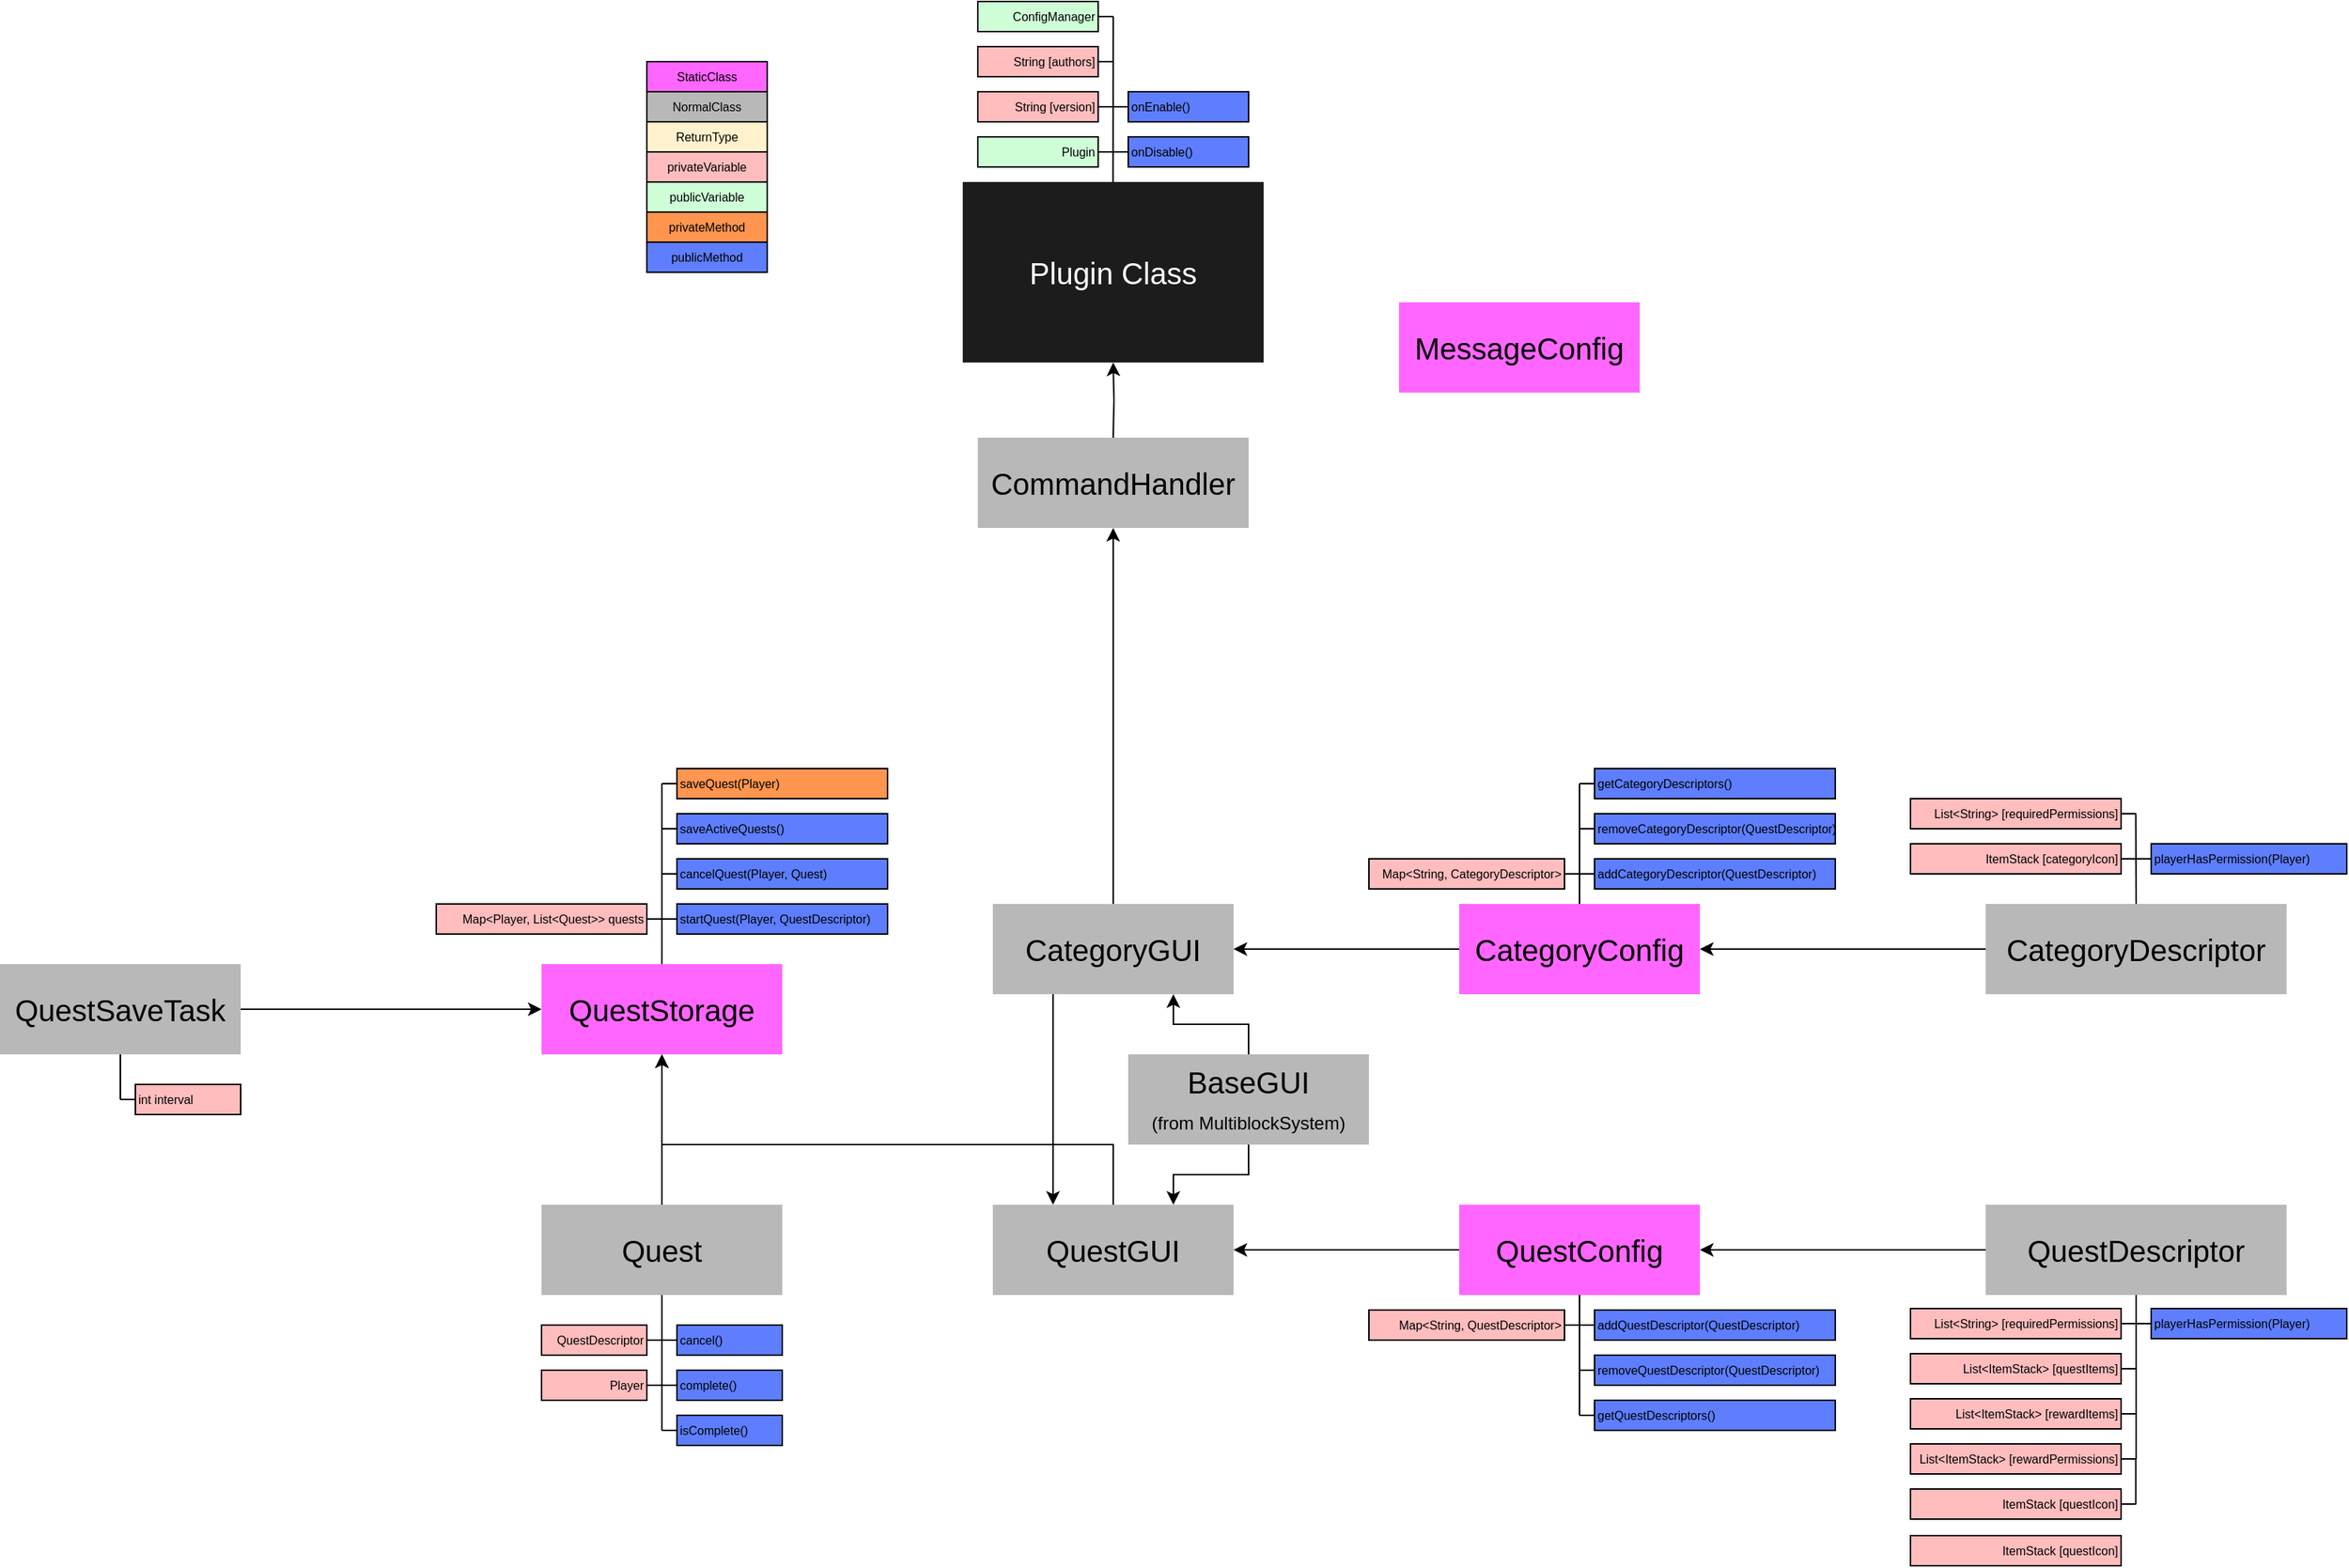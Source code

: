 <mxfile version="14.6.13" type="device"><diagram id="VijOIw6WYpqBYDvc5hV_" name="Page-1"><mxGraphModel dx="1736" dy="1020" grid="1" gridSize="10" guides="1" tooltips="1" connect="1" arrows="1" fold="1" page="1" pageScale="1" pageWidth="827" pageHeight="1169" math="0" shadow="0"><root><mxCell id="0"/><mxCell id="1" parent="0"/><mxCell id="YYWZeAZ4PpJarm7z4GK_-1" value="String [version]" style="rounded=0;whiteSpace=wrap;html=1;fontSize=8;align=right;fillColor=#FFBDBD;" parent="1" vertex="1"><mxGeometry x="690" y="130" width="80" height="20" as="geometry"/></mxCell><mxCell id="YYWZeAZ4PpJarm7z4GK_-2" value="Plugin Class" style="rounded=0;whiteSpace=wrap;html=1;fillColor=#1C1C1C;fontColor=#FFFFFF;strokeColor=none;fontSize=20;" parent="1" vertex="1"><mxGeometry x="680" y="190" width="200" height="120" as="geometry"/></mxCell><mxCell id="YYWZeAZ4PpJarm7z4GK_-3" value="String [authors]" style="rounded=0;whiteSpace=wrap;html=1;fillColor=#FFBDBD;fontSize=8;align=right;" parent="1" vertex="1"><mxGeometry x="690" y="100" width="80" height="20" as="geometry"/></mxCell><mxCell id="YYWZeAZ4PpJarm7z4GK_-4" value="Plugin" style="rounded=0;whiteSpace=wrap;html=1;fontSize=8;align=right;fillColor=#CFFFD7;" parent="1" vertex="1"><mxGeometry x="690" y="160" width="80" height="20" as="geometry"/></mxCell><mxCell id="YYWZeAZ4PpJarm7z4GK_-6" value="onEnable()" style="rounded=0;whiteSpace=wrap;html=1;fillColor=#5E7EFF;fontSize=8;align=left;" parent="1" vertex="1"><mxGeometry x="790" y="130" width="80" height="20" as="geometry"/></mxCell><mxCell id="YYWZeAZ4PpJarm7z4GK_-10" value="" style="endArrow=none;html=1;fontSize=8;" parent="1" edge="1"><mxGeometry width="50" height="50" relative="1" as="geometry"><mxPoint x="779.88" y="190" as="sourcePoint"/><mxPoint x="780" y="80" as="targetPoint"/></mxGeometry></mxCell><mxCell id="YYWZeAZ4PpJarm7z4GK_-13" value="" style="endArrow=none;html=1;entryX=1;entryY=0.5;entryDx=0;entryDy=0;fontSize=8;" parent="1" target="YYWZeAZ4PpJarm7z4GK_-3" edge="1"><mxGeometry width="50" height="50" relative="1" as="geometry"><mxPoint x="780" y="110" as="sourcePoint"/><mxPoint x="800" y="110" as="targetPoint"/></mxGeometry></mxCell><mxCell id="YYWZeAZ4PpJarm7z4GK_-14" value="" style="endArrow=none;html=1;entryX=1;entryY=0.5;entryDx=0;entryDy=0;fontSize=8;" parent="1" target="YYWZeAZ4PpJarm7z4GK_-1" edge="1"><mxGeometry width="50" height="50" relative="1" as="geometry"><mxPoint x="780" y="140" as="sourcePoint"/><mxPoint x="780" y="120" as="targetPoint"/></mxGeometry></mxCell><mxCell id="YYWZeAZ4PpJarm7z4GK_-15" value="" style="endArrow=none;html=1;entryX=1;entryY=0.5;entryDx=0;entryDy=0;fontSize=8;" parent="1" target="YYWZeAZ4PpJarm7z4GK_-4" edge="1"><mxGeometry width="50" height="50" relative="1" as="geometry"><mxPoint x="780" y="170" as="sourcePoint"/><mxPoint x="780" y="150" as="targetPoint"/></mxGeometry></mxCell><mxCell id="YYWZeAZ4PpJarm7z4GK_-16" value="" style="endArrow=none;html=1;exitX=0;exitY=0.5;exitDx=0;exitDy=0;fontSize=8;" parent="1" source="YYWZeAZ4PpJarm7z4GK_-6" edge="1"><mxGeometry width="50" height="50" relative="1" as="geometry"><mxPoint x="780" y="200" as="sourcePoint"/><mxPoint x="780" y="140" as="targetPoint"/></mxGeometry></mxCell><mxCell id="hfpapJQ2Krfo69uIESUC-24" style="edgeStyle=orthogonalEdgeStyle;rounded=0;orthogonalLoop=1;jettySize=auto;html=1;" parent="1" source="YYWZeAZ4PpJarm7z4GK_-17" target="pyNLae7r0ogmsd8YFY4e-1" edge="1"><mxGeometry relative="1" as="geometry"/></mxCell><mxCell id="YYWZeAZ4PpJarm7z4GK_-17" value="QuestConfig" style="rounded=0;whiteSpace=wrap;html=1;strokeColor=none;fontSize=20;fillColor=#FF66FF;" parent="1" vertex="1"><mxGeometry x="1010" y="870" width="160" height="60" as="geometry"/></mxCell><mxCell id="YYWZeAZ4PpJarm7z4GK_-20" value="onDisable()" style="rounded=0;whiteSpace=wrap;html=1;fillColor=#5E7EFF;fontSize=8;align=left;" parent="1" vertex="1"><mxGeometry x="790" y="160" width="80" height="20" as="geometry"/></mxCell><mxCell id="YYWZeAZ4PpJarm7z4GK_-21" value="" style="endArrow=none;html=1;exitX=0;exitY=0.5;exitDx=0;exitDy=0;fontSize=8;" parent="1" source="YYWZeAZ4PpJarm7z4GK_-20" edge="1"><mxGeometry width="50" height="50" relative="1" as="geometry"><mxPoint x="800" y="120" as="sourcePoint"/><mxPoint x="780" y="170" as="targetPoint"/></mxGeometry></mxCell><mxCell id="YYWZeAZ4PpJarm7z4GK_-29" value="Map&amp;lt;String, QuestDescriptor&amp;gt;" style="rounded=0;whiteSpace=wrap;html=1;fontSize=8;align=right;fillColor=#FFBDBD;" parent="1" vertex="1"><mxGeometry x="950" y="940" width="130" height="20" as="geometry"/></mxCell><mxCell id="YYWZeAZ4PpJarm7z4GK_-38" value="privateVariable" style="rounded=0;whiteSpace=wrap;html=1;fillColor=#FFBDBD;fontSize=8;" parent="1" vertex="1"><mxGeometry x="470" y="170" width="80" height="20" as="geometry"/></mxCell><mxCell id="YYWZeAZ4PpJarm7z4GK_-39" value="publicVariable" style="rounded=0;whiteSpace=wrap;html=1;fillColor=#CFFFD7;fontSize=8;" parent="1" vertex="1"><mxGeometry x="470" y="190" width="80" height="20" as="geometry"/></mxCell><mxCell id="YYWZeAZ4PpJarm7z4GK_-40" value="privateMethod" style="rounded=0;whiteSpace=wrap;html=1;fontSize=8;fillColor=#FF954F;" parent="1" vertex="1"><mxGeometry x="470" y="210" width="80" height="20" as="geometry"/></mxCell><mxCell id="YYWZeAZ4PpJarm7z4GK_-41" value="ReturnType" style="rounded=0;whiteSpace=wrap;html=1;fontSize=8;fillColor=#FFF2CC;" parent="1" vertex="1"><mxGeometry x="470" y="150" width="80" height="20" as="geometry"/></mxCell><mxCell id="YYWZeAZ4PpJarm7z4GK_-123" style="edgeStyle=orthogonalEdgeStyle;rounded=0;orthogonalLoop=1;jettySize=auto;html=1;entryX=1;entryY=0.5;entryDx=0;entryDy=0;fontSize=20;fontColor=#5E7EFF;" parent="1" source="YYWZeAZ4PpJarm7z4GK_-45" target="YYWZeAZ4PpJarm7z4GK_-17" edge="1"><mxGeometry relative="1" as="geometry"/></mxCell><mxCell id="YYWZeAZ4PpJarm7z4GK_-45" value="QuestDescriptor" style="rounded=0;whiteSpace=wrap;html=1;fillColor=#B8B8B8;strokeColor=none;fontSize=20;" parent="1" vertex="1"><mxGeometry x="1360" y="870" width="200" height="60" as="geometry"/></mxCell><mxCell id="YYWZeAZ4PpJarm7z4GK_-63" value="ConfigManager" style="rounded=0;whiteSpace=wrap;html=1;fillColor=#CFFFD7;fontSize=8;align=right;" parent="1" vertex="1"><mxGeometry x="690" y="70" width="80" height="20" as="geometry"/></mxCell><mxCell id="YYWZeAZ4PpJarm7z4GK_-65" value="" style="endArrow=none;html=1;entryX=1;entryY=0.5;entryDx=0;entryDy=0;fontSize=8;" parent="1" target="YYWZeAZ4PpJarm7z4GK_-63" edge="1"><mxGeometry width="50" height="50" relative="1" as="geometry"><mxPoint x="780" y="80" as="sourcePoint"/><mxPoint x="780" y="120" as="targetPoint"/></mxGeometry></mxCell><mxCell id="YYWZeAZ4PpJarm7z4GK_-66" value="List&amp;lt;ItemStack&amp;gt; [questItems]" style="rounded=0;whiteSpace=wrap;html=1;fontSize=8;fillColor=#FFBDBD;align=right;" parent="1" vertex="1"><mxGeometry x="1310" y="969" width="140" height="20" as="geometry"/></mxCell><mxCell id="YYWZeAZ4PpJarm7z4GK_-67" value="" style="endArrow=none;html=1;fontSize=8;entryX=0.5;entryY=1;entryDx=0;entryDy=0;" parent="1" target="YYWZeAZ4PpJarm7z4GK_-45" edge="1"><mxGeometry width="50" height="50" relative="1" as="geometry"><mxPoint x="1460" y="1009" as="sourcePoint"/><mxPoint x="1470" y="1000" as="targetPoint"/></mxGeometry></mxCell><mxCell id="YYWZeAZ4PpJarm7z4GK_-68" value="" style="endArrow=none;html=1;entryX=1;entryY=0.5;entryDx=0;entryDy=0;fontSize=8;align=right;" parent="1" edge="1"><mxGeometry width="50" height="50" relative="1" as="geometry"><mxPoint x="1460" y="979" as="sourcePoint"/><mxPoint x="1450" y="979" as="targetPoint"/></mxGeometry></mxCell><mxCell id="YYWZeAZ4PpJarm7z4GK_-69" value="" style="endArrow=none;html=1;entryX=1;entryY=0.5;entryDx=0;entryDy=0;fontSize=8;align=right;" parent="1" edge="1"><mxGeometry width="50" height="50" relative="1" as="geometry"><mxPoint x="1460" y="1009" as="sourcePoint"/><mxPoint x="1450" y="1009" as="targetPoint"/></mxGeometry></mxCell><mxCell id="YYWZeAZ4PpJarm7z4GK_-71" value="" style="endArrow=none;html=1;fontSize=8;align=right;" parent="1" edge="1"><mxGeometry width="50" height="50" relative="1" as="geometry"><mxPoint x="1460" y="1069" as="sourcePoint"/><mxPoint x="1450" y="1069" as="targetPoint"/></mxGeometry></mxCell><mxCell id="YYWZeAZ4PpJarm7z4GK_-72" value="ItemStack [questIcon]" style="rounded=0;whiteSpace=wrap;html=1;fontSize=8;fillColor=#FFBDBD;align=right;" parent="1" vertex="1"><mxGeometry x="1310" y="1059" width="140" height="20" as="geometry"/></mxCell><mxCell id="YYWZeAZ4PpJarm7z4GK_-74" value="List&amp;lt;ItemStack&amp;gt; [rewardItems]" style="rounded=0;whiteSpace=wrap;html=1;fontSize=8;fillColor=#FFBDBD;align=right;" parent="1" vertex="1"><mxGeometry x="1310" y="999" width="140" height="20" as="geometry"/></mxCell><mxCell id="YYWZeAZ4PpJarm7z4GK_-75" value="" style="endArrow=none;html=1;fontSize=8;align=right;" parent="1" edge="1"><mxGeometry width="50" height="50" relative="1" as="geometry"><mxPoint x="1460" y="1039" as="sourcePoint"/><mxPoint x="1460" y="1009" as="targetPoint"/></mxGeometry></mxCell><mxCell id="YYWZeAZ4PpJarm7z4GK_-89" value="List&amp;lt;String&amp;gt; [requiredPermissions]" style="rounded=0;whiteSpace=wrap;html=1;fontSize=8;fillColor=#FFBDBD;align=right;" parent="1" vertex="1"><mxGeometry x="1310" y="939" width="140" height="20" as="geometry"/></mxCell><mxCell id="YYWZeAZ4PpJarm7z4GK_-90" value="" style="endArrow=none;html=1;entryX=1;entryY=0.5;entryDx=0;entryDy=0;fontSize=8;align=right;" parent="1" target="YYWZeAZ4PpJarm7z4GK_-89" edge="1"><mxGeometry width="50" height="50" relative="1" as="geometry"><mxPoint x="1460" y="949" as="sourcePoint"/><mxPoint x="1470.12" y="942.24" as="targetPoint"/></mxGeometry></mxCell><mxCell id="YYWZeAZ4PpJarm7z4GK_-91" value="List&amp;lt;ItemStack&amp;gt; [rewardPermissions]" style="rounded=0;whiteSpace=wrap;html=1;fontSize=8;fillColor=#FFBDBD;align=right;" parent="1" vertex="1"><mxGeometry x="1310" y="1029" width="140" height="20" as="geometry"/></mxCell><mxCell id="YYWZeAZ4PpJarm7z4GK_-92" value="" style="endArrow=none;html=1;fontSize=8;align=right;" parent="1" edge="1"><mxGeometry width="50" height="50" relative="1" as="geometry"><mxPoint x="1459.76" y="1069" as="sourcePoint"/><mxPoint x="1459.76" y="1039" as="targetPoint"/></mxGeometry></mxCell><mxCell id="YYWZeAZ4PpJarm7z4GK_-93" value="" style="endArrow=none;html=1;fontSize=8;entryX=1;entryY=0.5;entryDx=0;entryDy=0;align=right;" parent="1" target="YYWZeAZ4PpJarm7z4GK_-91" edge="1"><mxGeometry width="50" height="50" relative="1" as="geometry"><mxPoint x="1460" y="1039" as="sourcePoint"/><mxPoint x="1460" y="1079" as="targetPoint"/></mxGeometry></mxCell><mxCell id="pyNLae7r0ogmsd8YFY4e-10" style="edgeStyle=orthogonalEdgeStyle;rounded=0;orthogonalLoop=1;jettySize=auto;html=1;" parent="1" source="pyNLae7r0ogmsd8YFY4e-1" target="pyNLae7r0ogmsd8YFY4e-9" edge="1"><mxGeometry relative="1" as="geometry"><Array as="points"><mxPoint x="780" y="830"/><mxPoint x="480" y="830"/></Array></mxGeometry></mxCell><mxCell id="pyNLae7r0ogmsd8YFY4e-1" value="QuestGUI" style="rounded=0;whiteSpace=wrap;html=1;fillColor=#B8B8B8;strokeColor=none;fontSize=20;" parent="1" vertex="1"><mxGeometry x="700" y="870" width="160" height="60" as="geometry"/></mxCell><mxCell id="pyNLae7r0ogmsd8YFY4e-21" style="edgeStyle=orthogonalEdgeStyle;rounded=0;orthogonalLoop=1;jettySize=auto;html=1;" parent="1" source="pyNLae7r0ogmsd8YFY4e-7" target="pyNLae7r0ogmsd8YFY4e-9" edge="1"><mxGeometry relative="1" as="geometry"/></mxCell><mxCell id="pyNLae7r0ogmsd8YFY4e-7" value="Quest" style="rounded=0;whiteSpace=wrap;html=1;fillColor=#B8B8B8;strokeColor=none;fontSize=20;" parent="1" vertex="1"><mxGeometry x="400" y="870" width="160" height="60" as="geometry"/></mxCell><mxCell id="pyNLae7r0ogmsd8YFY4e-9" value="QuestStorage" style="rounded=0;whiteSpace=wrap;html=1;strokeColor=none;fontSize=20;fillColor=#FF66FF;" parent="1" vertex="1"><mxGeometry x="400" y="710" width="160" height="60" as="geometry"/></mxCell><mxCell id="pyNLae7r0ogmsd8YFY4e-11" value="NormalClass" style="rounded=0;whiteSpace=wrap;html=1;fontSize=8;fillColor=#B8B8B8;" parent="1" vertex="1"><mxGeometry x="470" y="130" width="80" height="20" as="geometry"/></mxCell><mxCell id="pyNLae7r0ogmsd8YFY4e-12" value="StaticClass" style="rounded=0;whiteSpace=wrap;html=1;fontSize=8;fillColor=#FF66FF;" parent="1" vertex="1"><mxGeometry x="470" y="110" width="80" height="20" as="geometry"/></mxCell><mxCell id="pyNLae7r0ogmsd8YFY4e-13" value="" style="endArrow=none;html=1;fontSize=8;exitX=0.5;exitY=1;exitDx=0;exitDy=0;" parent="1" source="YYWZeAZ4PpJarm7z4GK_-17" edge="1"><mxGeometry width="50" height="50" relative="1" as="geometry"><mxPoint x="1080" y="960" as="sourcePoint"/><mxPoint x="1090" y="1010" as="targetPoint"/></mxGeometry></mxCell><mxCell id="pyNLae7r0ogmsd8YFY4e-14" value="MessageConfig" style="rounded=0;whiteSpace=wrap;html=1;strokeColor=none;fontSize=20;fillColor=#FF66FF;" parent="1" vertex="1"><mxGeometry x="970" y="270" width="160" height="60" as="geometry"/></mxCell><mxCell id="pyNLae7r0ogmsd8YFY4e-23" value="QuestDescriptor" style="rounded=0;whiteSpace=wrap;html=1;fontSize=8;fillColor=#FFBDBD;align=right;" parent="1" vertex="1"><mxGeometry x="400" y="950" width="70" height="20" as="geometry"/></mxCell><mxCell id="pyNLae7r0ogmsd8YFY4e-24" value="" style="endArrow=none;html=1;fontSize=8;" parent="1" edge="1"><mxGeometry width="50" height="50" relative="1" as="geometry"><mxPoint x="480" y="1020" as="sourcePoint"/><mxPoint x="480" y="930" as="targetPoint"/></mxGeometry></mxCell><mxCell id="pyNLae7r0ogmsd8YFY4e-25" value="" style="endArrow=none;html=1;entryX=1;entryY=0.5;entryDx=0;entryDy=0;fontSize=8;" parent="1" edge="1"><mxGeometry width="50" height="50" relative="1" as="geometry"><mxPoint x="480" y="960" as="sourcePoint"/><mxPoint x="470" y="960" as="targetPoint"/></mxGeometry></mxCell><mxCell id="pyNLae7r0ogmsd8YFY4e-26" value="" style="endArrow=none;html=1;entryX=1;entryY=0.5;entryDx=0;entryDy=0;fontSize=8;" parent="1" edge="1"><mxGeometry width="50" height="50" relative="1" as="geometry"><mxPoint x="480" y="990" as="sourcePoint"/><mxPoint x="470" y="990" as="targetPoint"/></mxGeometry></mxCell><mxCell id="pyNLae7r0ogmsd8YFY4e-28" value="" style="endArrow=none;html=1;exitX=0;exitY=0.5;exitDx=0;exitDy=0;fontSize=8;" parent="1" edge="1"><mxGeometry width="50" height="50" relative="1" as="geometry"><mxPoint x="490" y="990" as="sourcePoint"/><mxPoint x="480" y="990" as="targetPoint"/></mxGeometry></mxCell><mxCell id="pyNLae7r0ogmsd8YFY4e-29" value="" style="endArrow=none;html=1;exitX=0;exitY=0.5;exitDx=0;exitDy=0;fontSize=8;" parent="1" edge="1"><mxGeometry width="50" height="50" relative="1" as="geometry"><mxPoint x="490" y="1020" as="sourcePoint"/><mxPoint x="480" y="1020" as="targetPoint"/></mxGeometry></mxCell><mxCell id="pyNLae7r0ogmsd8YFY4e-31" value="Player" style="rounded=0;whiteSpace=wrap;html=1;fontSize=8;fillColor=#FFBDBD;align=right;" parent="1" vertex="1"><mxGeometry x="400" y="980" width="70" height="20" as="geometry"/></mxCell><mxCell id="pyNLae7r0ogmsd8YFY4e-32" value="" style="endArrow=none;html=1;fontSize=8;" parent="1" edge="1"><mxGeometry width="50" height="50" relative="1" as="geometry"><mxPoint x="480" y="960" as="sourcePoint"/><mxPoint x="490" y="960" as="targetPoint"/></mxGeometry></mxCell><mxCell id="pyNLae7r0ogmsd8YFY4e-33" value="cancel()" style="rounded=0;whiteSpace=wrap;html=1;fillColor=#5E7EFF;fontSize=8;align=left;" parent="1" vertex="1"><mxGeometry x="490" y="950" width="70" height="20" as="geometry"/></mxCell><mxCell id="pyNLae7r0ogmsd8YFY4e-34" value="isComplete()" style="rounded=0;whiteSpace=wrap;html=1;fillColor=#5E7EFF;fontSize=8;align=left;" parent="1" vertex="1"><mxGeometry x="490" y="1010" width="70" height="20" as="geometry"/></mxCell><mxCell id="pyNLae7r0ogmsd8YFY4e-35" value="complete()" style="rounded=0;whiteSpace=wrap;html=1;fillColor=#5E7EFF;fontSize=8;align=left;" parent="1" vertex="1"><mxGeometry x="490" y="980" width="70" height="20" as="geometry"/></mxCell><mxCell id="pyNLae7r0ogmsd8YFY4e-38" value="playerHasPermission(Player)" style="rounded=0;whiteSpace=wrap;html=1;fillColor=#5E7EFF;fontSize=8;align=left;" parent="1" vertex="1"><mxGeometry x="1470" y="939" width="130" height="20" as="geometry"/></mxCell><mxCell id="pyNLae7r0ogmsd8YFY4e-39" value="" style="endArrow=none;html=1;fontSize=8;exitX=0;exitY=0.5;exitDx=0;exitDy=0;" parent="1" source="pyNLae7r0ogmsd8YFY4e-38" edge="1"><mxGeometry width="50" height="50" relative="1" as="geometry"><mxPoint x="1470" y="959" as="sourcePoint"/><mxPoint x="1460" y="949" as="targetPoint"/></mxGeometry></mxCell><mxCell id="pyNLae7r0ogmsd8YFY4e-40" value="Map&amp;lt;Player, List&amp;lt;Quest&amp;gt;&amp;gt; quests" style="rounded=0;whiteSpace=wrap;html=1;fontSize=8;fillColor=#FFBDBD;align=right;" parent="1" vertex="1"><mxGeometry x="330" y="670" width="140" height="20" as="geometry"/></mxCell><mxCell id="pyNLae7r0ogmsd8YFY4e-42" value="" style="endArrow=none;html=1;fontSize=8;" parent="1" edge="1"><mxGeometry width="50" height="50" relative="1" as="geometry"><mxPoint x="480" y="590" as="sourcePoint"/><mxPoint x="480" y="710" as="targetPoint"/></mxGeometry></mxCell><mxCell id="pyNLae7r0ogmsd8YFY4e-44" value="" style="endArrow=none;html=1;fontSize=8;entryX=1;entryY=0.5;entryDx=0;entryDy=0;" parent="1" target="pyNLae7r0ogmsd8YFY4e-40" edge="1"><mxGeometry width="50" height="50" relative="1" as="geometry"><mxPoint x="480" y="680" as="sourcePoint"/><mxPoint x="490" y="720" as="targetPoint"/></mxGeometry></mxCell><mxCell id="pyNLae7r0ogmsd8YFY4e-45" value="startQuest(Player, QuestDescriptor)" style="rounded=0;whiteSpace=wrap;html=1;fillColor=#5E7EFF;fontSize=8;align=left;" parent="1" vertex="1"><mxGeometry x="490" y="670" width="140" height="20" as="geometry"/></mxCell><mxCell id="pyNLae7r0ogmsd8YFY4e-46" value="" style="endArrow=none;html=1;fontSize=8;exitX=0;exitY=0.5;exitDx=0;exitDy=0;" parent="1" source="pyNLae7r0ogmsd8YFY4e-45" edge="1"><mxGeometry width="50" height="50" relative="1" as="geometry"><mxPoint x="490" y="690" as="sourcePoint"/><mxPoint x="480" y="680" as="targetPoint"/></mxGeometry></mxCell><mxCell id="pyNLae7r0ogmsd8YFY4e-48" value="cancelQuest(Player, Quest)" style="rounded=0;whiteSpace=wrap;html=1;fillColor=#5E7EFF;fontSize=8;align=left;" parent="1" vertex="1"><mxGeometry x="490" y="640" width="140" height="20" as="geometry"/></mxCell><mxCell id="pyNLae7r0ogmsd8YFY4e-49" value="" style="endArrow=none;html=1;fontSize=8;entryX=0;entryY=0.5;entryDx=0;entryDy=0;" parent="1" target="pyNLae7r0ogmsd8YFY4e-48" edge="1"><mxGeometry width="50" height="50" relative="1" as="geometry"><mxPoint x="480" y="650" as="sourcePoint"/><mxPoint x="490" y="690" as="targetPoint"/></mxGeometry></mxCell><mxCell id="pyNLae7r0ogmsd8YFY4e-50" value="" style="endArrow=none;html=1;fontSize=8;entryX=1;entryY=0.5;entryDx=0;entryDy=0;" parent="1" target="YYWZeAZ4PpJarm7z4GK_-29" edge="1"><mxGeometry width="50" height="50" relative="1" as="geometry"><mxPoint x="1100" y="950" as="sourcePoint"/><mxPoint x="1100" y="960" as="targetPoint"/></mxGeometry></mxCell><mxCell id="pyNLae7r0ogmsd8YFY4e-52" value="addQuestDescriptor(QuestDescriptor)" style="rounded=0;whiteSpace=wrap;html=1;fillColor=#5E7EFF;fontSize=8;align=left;" parent="1" vertex="1"><mxGeometry x="1100" y="940" width="160" height="20" as="geometry"/></mxCell><mxCell id="pyNLae7r0ogmsd8YFY4e-53" value="removeQuestDescriptor(QuestDescriptor)" style="rounded=0;whiteSpace=wrap;html=1;fillColor=#5E7EFF;fontSize=8;align=left;" parent="1" vertex="1"><mxGeometry x="1100" y="970" width="160" height="20" as="geometry"/></mxCell><mxCell id="pyNLae7r0ogmsd8YFY4e-54" value="" style="endArrow=none;html=1;fontSize=8;entryX=0;entryY=0.5;entryDx=0;entryDy=0;" parent="1" target="pyNLae7r0ogmsd8YFY4e-53" edge="1"><mxGeometry width="50" height="50" relative="1" as="geometry"><mxPoint x="1090" y="980" as="sourcePoint"/><mxPoint x="1090" y="960" as="targetPoint"/></mxGeometry></mxCell><mxCell id="hfpapJQ2Krfo69uIESUC-17" style="edgeStyle=orthogonalEdgeStyle;rounded=0;orthogonalLoop=1;jettySize=auto;html=1;entryX=0.75;entryY=0;entryDx=0;entryDy=0;" parent="1" source="hfpapJQ2Krfo69uIESUC-1" target="pyNLae7r0ogmsd8YFY4e-1" edge="1"><mxGeometry relative="1" as="geometry"/></mxCell><mxCell id="hfpapJQ2Krfo69uIESUC-18" style="edgeStyle=orthogonalEdgeStyle;rounded=0;orthogonalLoop=1;jettySize=auto;html=1;entryX=0.75;entryY=1;entryDx=0;entryDy=0;" parent="1" source="hfpapJQ2Krfo69uIESUC-1" target="hfpapJQ2Krfo69uIESUC-14" edge="1"><mxGeometry relative="1" as="geometry"/></mxCell><mxCell id="hfpapJQ2Krfo69uIESUC-1" value="BaseGUI&lt;br&gt;&lt;font style=&quot;font-size: 12px&quot;&gt;(from MultiblockSystem)&lt;/font&gt;" style="rounded=0;whiteSpace=wrap;html=1;fillColor=#B8B8B8;strokeColor=none;fontSize=20;" parent="1" vertex="1"><mxGeometry x="790" y="770" width="160" height="60" as="geometry"/></mxCell><mxCell id="hfpapJQ2Krfo69uIESUC-3" value="saveActiveQuests()" style="rounded=0;whiteSpace=wrap;html=1;fillColor=#5E7EFF;fontSize=8;align=left;" parent="1" vertex="1"><mxGeometry x="490" y="610" width="140" height="20" as="geometry"/></mxCell><mxCell id="hfpapJQ2Krfo69uIESUC-4" value="saveQuest(Player)" style="rounded=0;whiteSpace=wrap;html=1;fontSize=8;align=left;fillColor=#FF954F;" parent="1" vertex="1"><mxGeometry x="490" y="580" width="140" height="20" as="geometry"/></mxCell><mxCell id="hfpapJQ2Krfo69uIESUC-5" value="" style="endArrow=none;html=1;fontSize=8;exitX=0;exitY=0.5;exitDx=0;exitDy=0;" parent="1" source="hfpapJQ2Krfo69uIESUC-3" edge="1"><mxGeometry width="50" height="50" relative="1" as="geometry"><mxPoint x="490" y="660" as="sourcePoint"/><mxPoint x="480" y="620" as="targetPoint"/></mxGeometry></mxCell><mxCell id="hfpapJQ2Krfo69uIESUC-6" value="" style="endArrow=none;html=1;fontSize=8;entryX=0;entryY=0.5;entryDx=0;entryDy=0;" parent="1" target="hfpapJQ2Krfo69uIESUC-4" edge="1"><mxGeometry width="50" height="50" relative="1" as="geometry"><mxPoint x="480" y="590" as="sourcePoint"/><mxPoint x="490" y="630" as="targetPoint"/></mxGeometry></mxCell><mxCell id="hfpapJQ2Krfo69uIESUC-7" value="publicMethod" style="rounded=0;whiteSpace=wrap;html=1;fontSize=8;fillColor=#5E7EFF;" parent="1" vertex="1"><mxGeometry x="470" y="230" width="80" height="20" as="geometry"/></mxCell><mxCell id="hfpapJQ2Krfo69uIESUC-10" style="edgeStyle=orthogonalEdgeStyle;rounded=0;orthogonalLoop=1;jettySize=auto;html=1;entryX=0;entryY=0.5;entryDx=0;entryDy=0;" parent="1" source="hfpapJQ2Krfo69uIESUC-9" target="pyNLae7r0ogmsd8YFY4e-9" edge="1"><mxGeometry relative="1" as="geometry"/></mxCell><mxCell id="hfpapJQ2Krfo69uIESUC-9" value="QuestSaveTask" style="rounded=0;whiteSpace=wrap;html=1;fillColor=#B8B8B8;strokeColor=none;fontSize=20;" parent="1" vertex="1"><mxGeometry x="40" y="710" width="160" height="60" as="geometry"/></mxCell><mxCell id="hfpapJQ2Krfo69uIESUC-11" value="int interval" style="rounded=0;whiteSpace=wrap;html=1;fontSize=8;fillColor=#FFBDBD;align=left;" parent="1" vertex="1"><mxGeometry x="130" y="790" width="70" height="20" as="geometry"/></mxCell><mxCell id="hfpapJQ2Krfo69uIESUC-12" value="" style="endArrow=none;html=1;fontSize=8;" parent="1" edge="1"><mxGeometry width="50" height="50" relative="1" as="geometry"><mxPoint x="120" y="770" as="sourcePoint"/><mxPoint x="120" y="800" as="targetPoint"/></mxGeometry></mxCell><mxCell id="hfpapJQ2Krfo69uIESUC-13" value="" style="endArrow=none;html=1;fontSize=8;exitX=0;exitY=0.5;exitDx=0;exitDy=0;" parent="1" edge="1"><mxGeometry width="50" height="50" relative="1" as="geometry"><mxPoint x="130" y="800" as="sourcePoint"/><mxPoint x="120" y="800" as="targetPoint"/></mxGeometry></mxCell><mxCell id="hfpapJQ2Krfo69uIESUC-22" style="edgeStyle=orthogonalEdgeStyle;rounded=0;orthogonalLoop=1;jettySize=auto;html=1;entryX=0.25;entryY=0;entryDx=0;entryDy=0;" parent="1" source="hfpapJQ2Krfo69uIESUC-14" target="pyNLae7r0ogmsd8YFY4e-1" edge="1"><mxGeometry relative="1" as="geometry"><Array as="points"><mxPoint x="740" y="760"/><mxPoint x="740" y="760"/></Array></mxGeometry></mxCell><mxCell id="hfpapJQ2Krfo69uIESUC-68" style="edgeStyle=orthogonalEdgeStyle;rounded=0;orthogonalLoop=1;jettySize=auto;html=1;entryX=0.5;entryY=1;entryDx=0;entryDy=0;" parent="1" source="hfpapJQ2Krfo69uIESUC-14" target="hfpapJQ2Krfo69uIESUC-70" edge="1"><mxGeometry relative="1" as="geometry"><mxPoint x="780" y="570.0" as="targetPoint"/></mxGeometry></mxCell><mxCell id="hfpapJQ2Krfo69uIESUC-14" value="CategoryGUI" style="rounded=0;whiteSpace=wrap;html=1;fillColor=#B8B8B8;strokeColor=none;fontSize=20;" parent="1" vertex="1"><mxGeometry x="700" y="670" width="160" height="60" as="geometry"/></mxCell><mxCell id="hfpapJQ2Krfo69uIESUC-20" value="getQuestDescriptors()" style="rounded=0;whiteSpace=wrap;html=1;fillColor=#5E7EFF;fontSize=8;align=left;" parent="1" vertex="1"><mxGeometry x="1100" y="1000" width="160" height="20" as="geometry"/></mxCell><mxCell id="hfpapJQ2Krfo69uIESUC-21" value="" style="endArrow=none;html=1;fontSize=8;exitX=0;exitY=0.5;exitDx=0;exitDy=0;" parent="1" source="hfpapJQ2Krfo69uIESUC-20" edge="1"><mxGeometry width="50" height="50" relative="1" as="geometry"><mxPoint x="1100" y="990" as="sourcePoint"/><mxPoint x="1090" y="1010" as="targetPoint"/></mxGeometry></mxCell><mxCell id="hfpapJQ2Krfo69uIESUC-25" style="edgeStyle=orthogonalEdgeStyle;rounded=0;orthogonalLoop=1;jettySize=auto;html=1;" parent="1" source="hfpapJQ2Krfo69uIESUC-26" edge="1"><mxGeometry relative="1" as="geometry"><mxPoint x="860.0" y="700" as="targetPoint"/></mxGeometry></mxCell><mxCell id="hfpapJQ2Krfo69uIESUC-26" value="CategoryConfig" style="rounded=0;whiteSpace=wrap;html=1;strokeColor=none;fontSize=20;fillColor=#FF66FF;" parent="1" vertex="1"><mxGeometry x="1010" y="670" width="160" height="60" as="geometry"/></mxCell><mxCell id="hfpapJQ2Krfo69uIESUC-27" style="edgeStyle=orthogonalEdgeStyle;rounded=0;orthogonalLoop=1;jettySize=auto;html=1;entryX=1;entryY=0.5;entryDx=0;entryDy=0;fontSize=20;fontColor=#5E7EFF;" parent="1" source="hfpapJQ2Krfo69uIESUC-28" target="hfpapJQ2Krfo69uIESUC-26" edge="1"><mxGeometry relative="1" as="geometry"/></mxCell><mxCell id="hfpapJQ2Krfo69uIESUC-28" value="CategoryDescriptor" style="rounded=0;whiteSpace=wrap;html=1;fillColor=#B8B8B8;strokeColor=none;fontSize=20;" parent="1" vertex="1"><mxGeometry x="1360" y="670" width="200" height="60" as="geometry"/></mxCell><mxCell id="hfpapJQ2Krfo69uIESUC-37" value="Map&amp;lt;String, CategoryDescriptor&amp;gt;" style="rounded=0;whiteSpace=wrap;html=1;fontSize=8;align=right;fillColor=#FFBDBD;" parent="1" vertex="1"><mxGeometry x="950" y="640" width="130" height="20" as="geometry"/></mxCell><mxCell id="hfpapJQ2Krfo69uIESUC-38" value="" style="endArrow=none;html=1;fontSize=8;" parent="1" edge="1"><mxGeometry width="50" height="50" relative="1" as="geometry"><mxPoint x="1090" y="590" as="sourcePoint"/><mxPoint x="1090" y="670" as="targetPoint"/></mxGeometry></mxCell><mxCell id="hfpapJQ2Krfo69uIESUC-39" value="" style="endArrow=none;html=1;fontSize=8;entryX=1;entryY=0.5;entryDx=0;entryDy=0;exitX=0;exitY=0.5;exitDx=0;exitDy=0;" parent="1" source="hfpapJQ2Krfo69uIESUC-40" target="hfpapJQ2Krfo69uIESUC-37" edge="1"><mxGeometry width="50" height="50" relative="1" as="geometry"><mxPoint x="1100" y="590" as="sourcePoint"/><mxPoint x="1100" y="600" as="targetPoint"/></mxGeometry></mxCell><mxCell id="hfpapJQ2Krfo69uIESUC-40" value="addCategoryDescriptor(QuestDescriptor)" style="rounded=0;whiteSpace=wrap;html=1;fillColor=#5E7EFF;fontSize=8;align=left;" parent="1" vertex="1"><mxGeometry x="1100" y="640" width="160" height="20" as="geometry"/></mxCell><mxCell id="hfpapJQ2Krfo69uIESUC-41" value="removeCategoryDescriptor(QuestDescriptor)" style="rounded=0;whiteSpace=wrap;html=1;fillColor=#5E7EFF;fontSize=8;align=left;" parent="1" vertex="1"><mxGeometry x="1100" y="610" width="160" height="20" as="geometry"/></mxCell><mxCell id="hfpapJQ2Krfo69uIESUC-42" value="" style="endArrow=none;html=1;fontSize=8;entryX=0;entryY=0.5;entryDx=0;entryDy=0;" parent="1" target="hfpapJQ2Krfo69uIESUC-41" edge="1"><mxGeometry width="50" height="50" relative="1" as="geometry"><mxPoint x="1090" y="620" as="sourcePoint"/><mxPoint x="1090" y="600" as="targetPoint"/></mxGeometry></mxCell><mxCell id="hfpapJQ2Krfo69uIESUC-43" value="getCategoryDescriptors()" style="rounded=0;whiteSpace=wrap;html=1;fillColor=#5E7EFF;fontSize=8;align=left;" parent="1" vertex="1"><mxGeometry x="1100" y="580" width="160" height="20" as="geometry"/></mxCell><mxCell id="hfpapJQ2Krfo69uIESUC-45" value="" style="endArrow=none;html=1;fontSize=8;entryX=0;entryY=0.5;entryDx=0;entryDy=0;" parent="1" target="hfpapJQ2Krfo69uIESUC-43" edge="1"><mxGeometry width="50" height="50" relative="1" as="geometry"><mxPoint x="1090" y="590" as="sourcePoint"/><mxPoint x="1110" y="630" as="targetPoint"/></mxGeometry></mxCell><mxCell id="hfpapJQ2Krfo69uIESUC-50" value="" style="endArrow=none;html=1;fontSize=8;align=right;exitX=0;exitY=0.5;exitDx=0;exitDy=0;" parent="1" source="hfpapJQ2Krfo69uIESUC-60" edge="1"><mxGeometry width="50" height="50" relative="1" as="geometry"><mxPoint x="1460" y="640" as="sourcePoint"/><mxPoint x="1450" y="640" as="targetPoint"/></mxGeometry></mxCell><mxCell id="hfpapJQ2Krfo69uIESUC-51" value="ItemStack [categoryIcon]" style="rounded=0;whiteSpace=wrap;html=1;fontSize=8;fillColor=#FFBDBD;align=right;" parent="1" vertex="1"><mxGeometry x="1310" y="630" width="140" height="20" as="geometry"/></mxCell><mxCell id="hfpapJQ2Krfo69uIESUC-54" value="List&amp;lt;String&amp;gt; [requiredPermissions]" style="rounded=0;whiteSpace=wrap;html=1;fontSize=8;fillColor=#FFBDBD;align=right;" parent="1" vertex="1"><mxGeometry x="1310" y="600" width="140" height="20" as="geometry"/></mxCell><mxCell id="hfpapJQ2Krfo69uIESUC-57" value="" style="endArrow=none;html=1;fontSize=8;align=right;" parent="1" edge="1"><mxGeometry width="50" height="50" relative="1" as="geometry"><mxPoint x="1460" y="670" as="sourcePoint"/><mxPoint x="1459.76" y="610" as="targetPoint"/></mxGeometry></mxCell><mxCell id="hfpapJQ2Krfo69uIESUC-58" value="" style="endArrow=none;html=1;fontSize=8;entryX=1;entryY=0.5;entryDx=0;entryDy=0;align=right;" parent="1" edge="1"><mxGeometry width="50" height="50" relative="1" as="geometry"><mxPoint x="1460" y="610" as="sourcePoint"/><mxPoint x="1450" y="610" as="targetPoint"/></mxGeometry></mxCell><mxCell id="hfpapJQ2Krfo69uIESUC-60" value="playerHasPermission(Player)" style="rounded=0;whiteSpace=wrap;html=1;fillColor=#5E7EFF;fontSize=8;align=left;" parent="1" vertex="1"><mxGeometry x="1470" y="630" width="130" height="20" as="geometry"/></mxCell><mxCell id="hfpapJQ2Krfo69uIESUC-67" style="edgeStyle=orthogonalEdgeStyle;rounded=0;orthogonalLoop=1;jettySize=auto;html=1;entryX=0.5;entryY=1;entryDx=0;entryDy=0;" parent="1" target="YYWZeAZ4PpJarm7z4GK_-2" edge="1"><mxGeometry relative="1" as="geometry"><mxPoint x="780" y="360.0" as="sourcePoint"/></mxGeometry></mxCell><mxCell id="hfpapJQ2Krfo69uIESUC-70" value="CommandHandler" style="rounded=0;whiteSpace=wrap;html=1;fillColor=#B8B8B8;strokeColor=none;fontSize=20;" parent="1" vertex="1"><mxGeometry x="690" y="360" width="180" height="60" as="geometry"/></mxCell><mxCell id="hfpapJQ2Krfo69uIESUC-79" value="ItemStack [questIcon]" style="rounded=0;whiteSpace=wrap;html=1;fontSize=8;fillColor=#FFBDBD;align=right;" parent="1" vertex="1"><mxGeometry x="1310" y="1090" width="140" height="20" as="geometry"/></mxCell></root></mxGraphModel></diagram></mxfile>